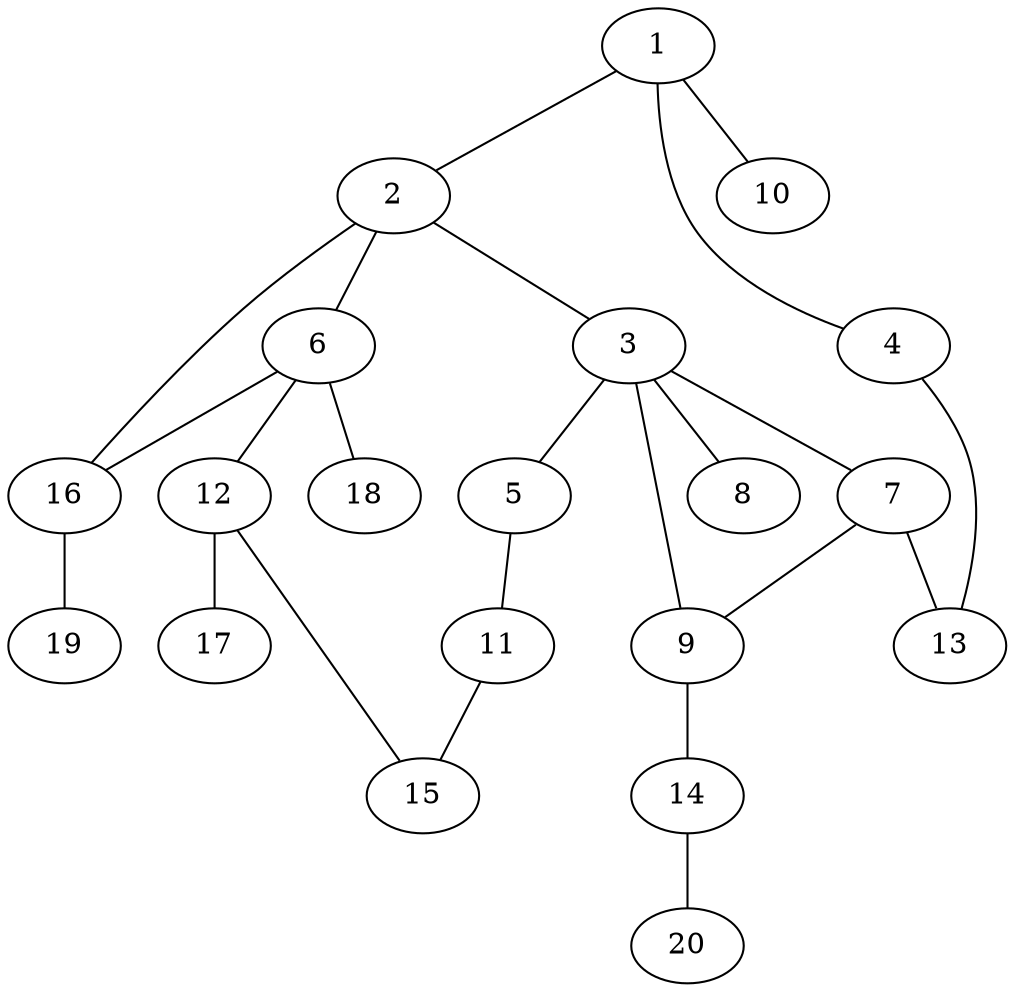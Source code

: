 graph graphname {1--2
1--4
1--10
2--3
2--6
2--16
3--5
3--7
3--8
3--9
4--13
5--11
6--12
6--16
6--18
7--9
7--13
9--14
11--15
12--15
12--17
14--20
16--19
}